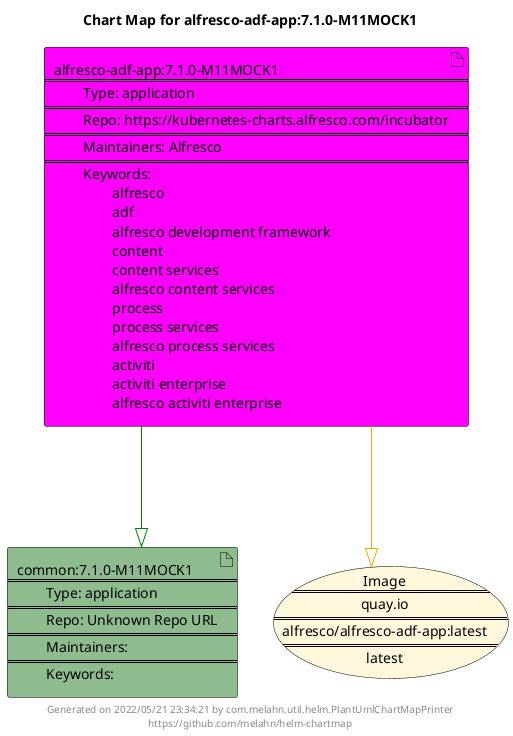 @startuml
skinparam linetype ortho
skinparam backgroundColor white
skinparam usecaseBorderColor black
skinparam usecaseArrowColor LightSlateGray
skinparam artifactBorderColor black
skinparam artifactArrowColor LightSlateGray

title Chart Map for alfresco-adf-app:7.1.0-M11MOCK1

'There are 2 referenced Helm Charts
artifact "common:7.1.0-M11MOCK1\n====\n\tType: application\n====\n\tRepo: Unknown Repo URL\n====\n\tMaintainers: \n====\n\tKeywords: " as common_7_1_0_M11MOCK1 #DarkSeaGreen
artifact "alfresco-adf-app:7.1.0-M11MOCK1\n====\n\tType: application\n====\n\tRepo: https://kubernetes-charts.alfresco.com/incubator\n====\n\tMaintainers: Alfresco\n====\n\tKeywords: \n\t\talfresco\n\t\tadf\n\t\talfresco development framework\n\t\tcontent\n\t\tcontent services\n\t\talfresco content services\n\t\tprocess\n\t\tprocess services\n\t\talfresco process services\n\t\tactiviti\n\t\tactiviti enterprise\n\t\talfresco activiti enterprise" as alfresco_adf_app_7_1_0_M11MOCK1 #Fuchsia

'There is one referenced Docker Image
usecase "Image\n====\nquay.io\n====\nalfresco/alfresco-adf-app:latest\n====\nlatest" as quay_io_alfresco_alfresco_adf_app_latest #Cornsilk

'Chart Dependencies
alfresco_adf_app_7_1_0_M11MOCK1--[#green]-|>common_7_1_0_M11MOCK1
alfresco_adf_app_7_1_0_M11MOCK1--[#orange]-|>quay_io_alfresco_alfresco_adf_app_latest

center footer Generated on 2022/05/21 23:34:21 by com.melahn.util.helm.PlantUmlChartMapPrinter\nhttps://github.com/melahn/helm-chartmap
@enduml
